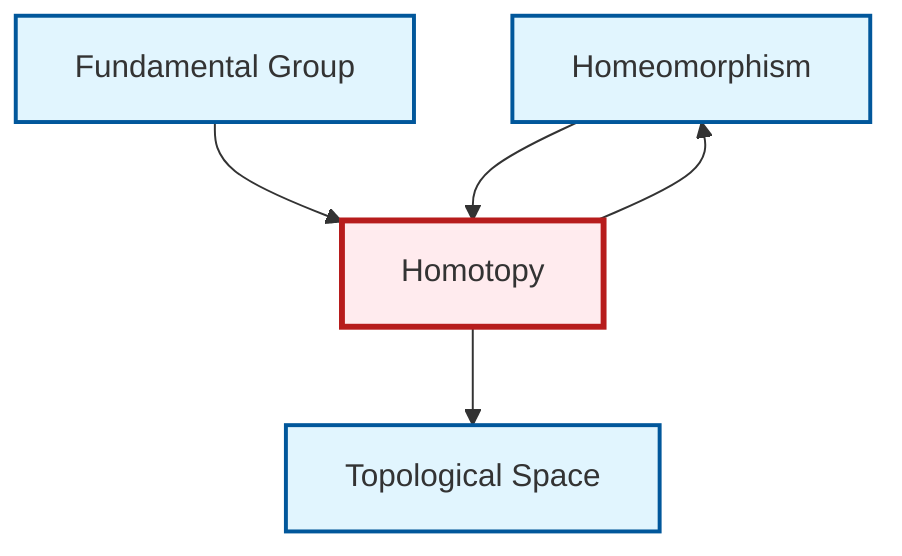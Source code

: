 graph TD
    classDef definition fill:#e1f5fe,stroke:#01579b,stroke-width:2px
    classDef theorem fill:#f3e5f5,stroke:#4a148c,stroke-width:2px
    classDef axiom fill:#fff3e0,stroke:#e65100,stroke-width:2px
    classDef example fill:#e8f5e9,stroke:#1b5e20,stroke-width:2px
    classDef current fill:#ffebee,stroke:#b71c1c,stroke-width:3px
    def-topological-space["Topological Space"]:::definition
    def-homeomorphism["Homeomorphism"]:::definition
    def-fundamental-group["Fundamental Group"]:::definition
    def-homotopy["Homotopy"]:::definition
    def-homotopy --> def-topological-space
    def-fundamental-group --> def-homotopy
    def-homeomorphism --> def-homotopy
    def-homotopy --> def-homeomorphism
    class def-homotopy current